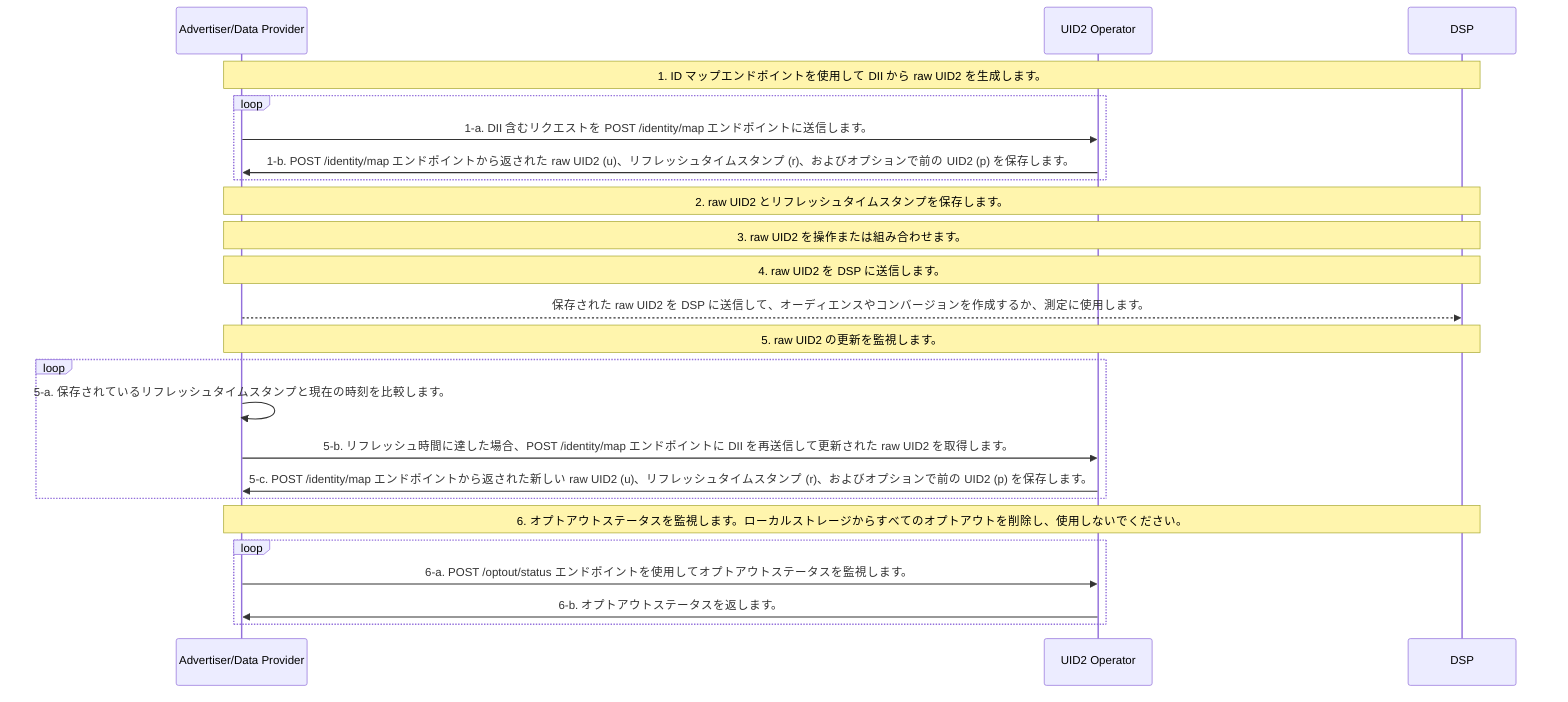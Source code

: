 %%26/6/25: V3 API Update - Updated endpoints diagram to use V3 identity map API with refresh timestamps instead of salt bucket monitoring.

  sequenceDiagram
    participant ADP as Advertiser/Data Provider
    participant UID as UID2 Operator
    participant DSP
    Note over ADP,DSP: 1. ID マップエンドポイントを使用して DII から raw UID2 を生成します。
        loop 
    ADP->>UID: 1-a. DII 含むリクエストを POST /identity/map エンドポイントに送信します。
    UID->>ADP: 1-b. POST /identity/map エンドポイントから返された raw UID2 (u)、リフレッシュタイムスタンプ (r)、およびオプションで前の UID2 (p) を保存します。
    end
    Note over ADP,DSP: 2. raw UID2 とリフレッシュタイムスタンプを保存します。
    Note over ADP,DSP: 3. raw UID2 を操作または組み合わせます。
    Note over ADP,DSP: 4. raw UID2 を DSP に送信します。
    ADP-->>DSP: 保存された raw UID2 を DSP に送信して、オーディエンスやコンバージョンを作成するか、測定に使用します。    
    Note over ADP,DSP: 5. raw UID2 の更新を監視します。
    loop
       ADP->>ADP: 5-a. 保存されているリフレッシュタイムスタンプと現在の時刻を比較します。
       ADP->>UID: 5-b. リフレッシュ時間に達した場合、POST /identity/map エンドポイントに DII を再送信して更新された raw UID2 を取得します。
       UID->>ADP: 5-c. POST /identity/map エンドポイントから返された新しい raw UID2 (u)、リフレッシュタイムスタンプ (r)、およびオプションで前の UID2 (p) を保存します。
    end
    Note over ADP,DSP: 6. オプトアウトステータスを監視します。ローカルストレージからすべてのオプトアウトを削除し、使用しないでください。
    loop
       ADP->>UID: 6-a. POST /optout/status エンドポイントを使用してオプトアウトステータスを監視します。
       UID->>ADP: 6-b. オプトアウトステータスを返します。
    end

%%URL:
%%https://mermaid.live/edit#pako:eNrNVctu2zAQ_JUFTwlgyy_JTnQIEMRF4UOaoG4vhS-MtLaJWqTKR1I3yL93l_KzsYEcq4tMcnd2dnZMvYrClChyAfQ4_BVQFzhWcmFlNdO8WUvrVaFqqT3cjh9BOrgtn5E2HdrOWHoJj9Y8qxLt-4TvkzEn0KsPDzVa6c2JqPH0sdn8YjyCIXCu1KLtHHoJfEbNmQhWvkQoB3NrKhhPJhCc0gvwSwQioL3ya6hkDajL2ijtkwaXn5UxNTRLAm_f3BASwbdlAlMKBwmW23ceCqO9VJqBuYQ3Ef_xYfoNOtsqnRNVCJBgCZxhnwiWmsWYuyUOF-GyRXXmFt0SvKqonKxquLC0LYmEqb0yWq5Wa6gtPisTNuJd1JeU54PVWDbdf4wTLc9K299S3OvKHN7Rc8lZiEEC91KrOqx4PsaSdtWT0geQ2wmcSE43yu_Lk9R0ss3hMZGgMTYGOmZ7Ip7fhUWmIEOp2MJNKzRJquhIUtdidsHFeVQwp0WF0gWLFe7EOsExowaNVlQ45uwGuRFpk8je2jmtcVe0Qcbuulti8ROKYC1ViqqCXJC_yGnbhs4pfuzVjE01mR-F00IWSyzZVY41-phjYzOhLkmyvZ77ogdOztrFoZM1vvynbh4eT4pqt01giaUPLoGvWFE8EJnt0eYWWZlCruIk5AIj7dKANp7Ncn68cSBDHu8_Rfc1D-6mprPmtLM5fX9FHag-5FF_jQodg-6FEC1Roa2kKun2fuXtmWBv40zk9JPo0DhmYqbfKFIGb6ZrXYjc24At0Yx-c8-LfC5Xjnax5E7umw9C_C60BF3QIn8Vv0Xe6_WSfi8dDa8GvfQq7fbSlliLPB1myfAq63cHo-thv5_207eW-GMMwXaT62yQZdfZaERR3WxEGdaExXJXkdB_xNCG1sJyN4cUP0VKu3j6C9F35s4E7UU-evsL2jsrNA